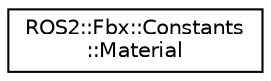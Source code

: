digraph "Graphical Class Hierarchy"
{
 // LATEX_PDF_SIZE
  edge [fontname="Helvetica",fontsize="10",labelfontname="Helvetica",labelfontsize="10"];
  node [fontname="Helvetica",fontsize="10",shape=record];
  rankdir="LR";
  Node0 [label="ROS2::Fbx::Constants\l::Material",height=0.2,width=0.4,color="black", fillcolor="white", style="filled",URL="$struct_r_o_s2_1_1_fbx_1_1_constants_1_1_material.html",tooltip=" "];
}
